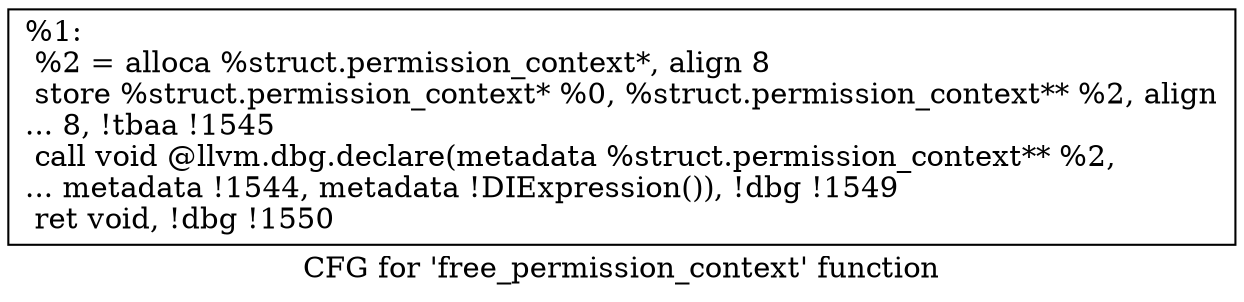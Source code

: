 digraph "CFG for 'free_permission_context' function" {
	label="CFG for 'free_permission_context' function";

	Node0x2c46160 [shape=record,label="{%1:\l  %2 = alloca %struct.permission_context*, align 8\l  store %struct.permission_context* %0, %struct.permission_context** %2, align\l... 8, !tbaa !1545\l  call void @llvm.dbg.declare(metadata %struct.permission_context** %2,\l... metadata !1544, metadata !DIExpression()), !dbg !1549\l  ret void, !dbg !1550\l}"];
}
